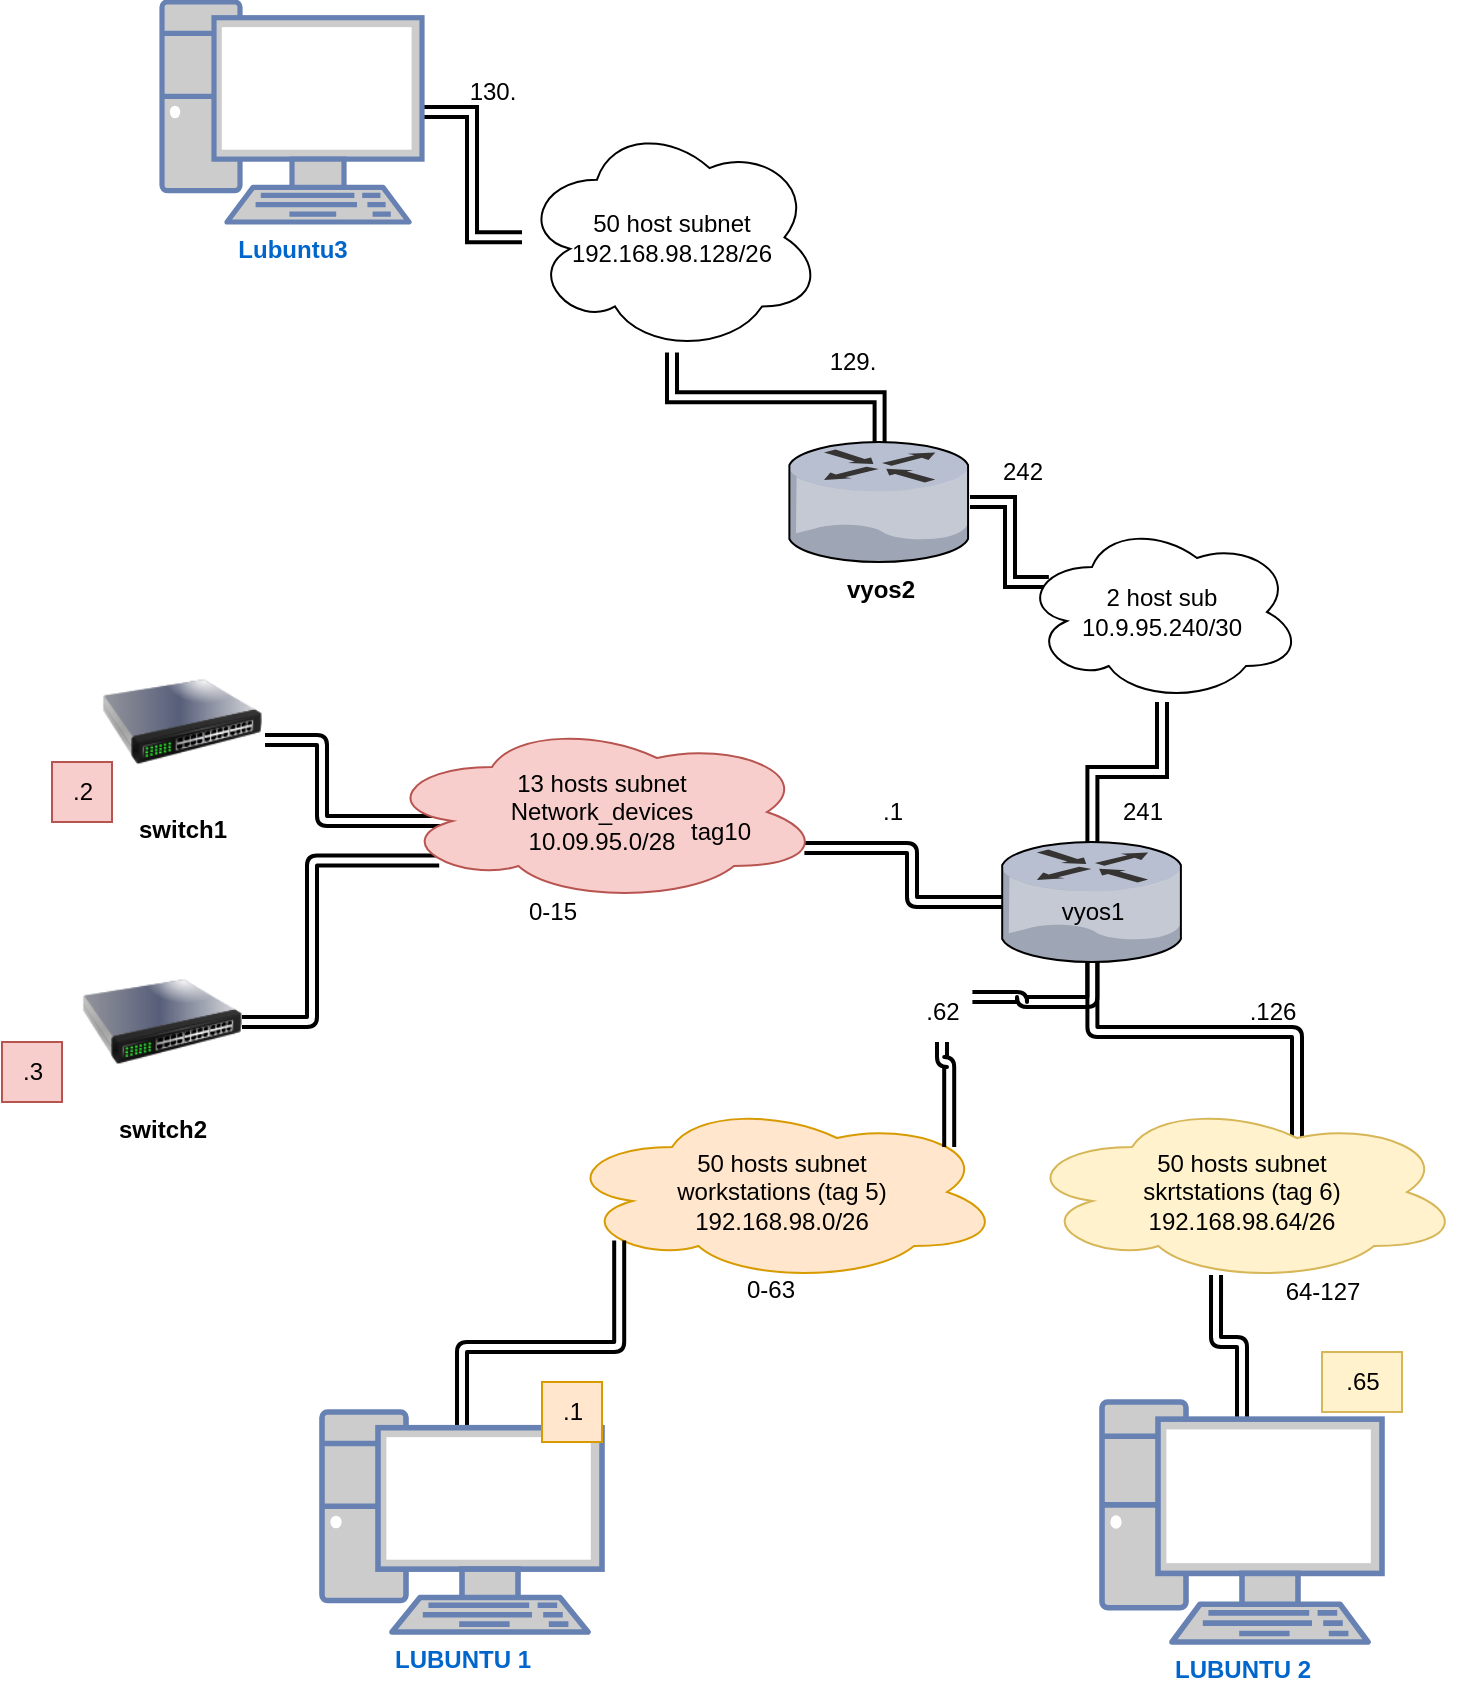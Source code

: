 <mxfile version="20.8.16" type="device" pages="2"><diagram name="Sivu-1" id="z5nw7soSYJ8c_QMY8Qi2"><mxGraphModel dx="1074" dy="1754" grid="1" gridSize="10" guides="1" tooltips="1" connect="1" arrows="1" fold="1" page="1" pageScale="1" pageWidth="827" pageHeight="1169" math="0" shadow="0"><root><mxCell id="0"/><mxCell id="1" parent="0"/><mxCell id="Ouy9NFDqNxx63DELlZcx-14" style="edgeStyle=orthogonalEdgeStyle;rounded=1;orthogonalLoop=1;jettySize=auto;html=1;entryX=0.96;entryY=0.7;entryDx=0;entryDy=0;entryPerimeter=0;strokeWidth=2;shape=link;strokeColor=default;" parent="1" source="Ouy9NFDqNxx63DELlZcx-1" target="Ouy9NFDqNxx63DELlZcx-9" edge="1"><mxGeometry relative="1" as="geometry"/></mxCell><mxCell id="Ouy9NFDqNxx63DELlZcx-1" value="" style="verticalLabelPosition=bottom;sketch=0;aspect=fixed;html=1;verticalAlign=top;strokeColor=none;align=center;outlineConnect=0;shape=mxgraph.citrix.router;" parent="1" vertex="1"><mxGeometry x="530" y="160" width="90.41" height="60" as="geometry"/></mxCell><mxCell id="Ouy9NFDqNxx63DELlZcx-20" style="edgeStyle=orthogonalEdgeStyle;shape=link;rounded=1;sketch=0;orthogonalLoop=1;jettySize=auto;html=1;exitX=0.88;exitY=0.25;exitDx=0;exitDy=0;exitPerimeter=0;strokeColor=default;strokeWidth=2;startArrow=none;" parent="1" source="Ouy9NFDqNxx63DELlZcx-34" target="Ouy9NFDqNxx63DELlZcx-1" edge="1"><mxGeometry relative="1" as="geometry"/></mxCell><mxCell id="Ouy9NFDqNxx63DELlZcx-7" value="50 hosts subnet&lt;br&gt;workstations (tag 5)&lt;br&gt;192.168.98.0/26" style="ellipse;shape=cloud;whiteSpace=wrap;html=1;align=center;fillColor=#ffe6cc;strokeColor=#d79b00;" parent="1" vertex="1"><mxGeometry x="310" y="290" width="220" height="90" as="geometry"/></mxCell><mxCell id="Ouy9NFDqNxx63DELlZcx-21" style="edgeStyle=orthogonalEdgeStyle;shape=link;rounded=1;sketch=0;orthogonalLoop=1;jettySize=auto;html=1;exitX=0.625;exitY=0.2;exitDx=0;exitDy=0;exitPerimeter=0;strokeColor=default;strokeWidth=2;" parent="1" source="Ouy9NFDqNxx63DELlZcx-8" target="Ouy9NFDqNxx63DELlZcx-1" edge="1"><mxGeometry relative="1" as="geometry"/></mxCell><mxCell id="Ouy9NFDqNxx63DELlZcx-8" value="50 hosts subnet&lt;br&gt;skrtstations (tag 6)&lt;br&gt;192.168.98.64/26" style="ellipse;shape=cloud;whiteSpace=wrap;html=1;align=center;fillColor=#fff2cc;strokeColor=#d6b656;" parent="1" vertex="1"><mxGeometry x="540" y="290" width="220" height="90" as="geometry"/></mxCell><mxCell id="Ouy9NFDqNxx63DELlZcx-15" style="edgeStyle=orthogonalEdgeStyle;shape=link;rounded=1;sketch=0;orthogonalLoop=1;jettySize=auto;html=1;exitX=0.16;exitY=0.55;exitDx=0;exitDy=0;exitPerimeter=0;entryX=1.019;entryY=0.613;entryDx=0;entryDy=0;entryPerimeter=0;strokeColor=default;strokeWidth=2;" parent="1" source="Ouy9NFDqNxx63DELlZcx-9" target="Ouy9NFDqNxx63DELlZcx-10" edge="1"><mxGeometry relative="1" as="geometry"/></mxCell><mxCell id="Ouy9NFDqNxx63DELlZcx-16" style="edgeStyle=orthogonalEdgeStyle;shape=link;rounded=1;sketch=0;orthogonalLoop=1;jettySize=auto;html=1;exitX=0.13;exitY=0.77;exitDx=0;exitDy=0;exitPerimeter=0;entryX=1;entryY=0.5;entryDx=0;entryDy=0;strokeColor=default;strokeWidth=2;" parent="1" source="Ouy9NFDqNxx63DELlZcx-9" target="Ouy9NFDqNxx63DELlZcx-11" edge="1"><mxGeometry relative="1" as="geometry"/></mxCell><mxCell id="Ouy9NFDqNxx63DELlZcx-9" value="13 hosts subnet&lt;br&gt;Network_devices&lt;br&gt;10.09.95.0/28" style="ellipse;shape=cloud;whiteSpace=wrap;html=1;align=center;fillColor=#f8cecc;strokeColor=#b85450;" parent="1" vertex="1"><mxGeometry x="220" y="100" width="220" height="90" as="geometry"/></mxCell><mxCell id="Ouy9NFDqNxx63DELlZcx-10" value="&lt;b&gt;switch1&lt;/b&gt;" style="image;html=1;image=img/lib/clip_art/networking/Switch_128x128.png" parent="1" vertex="1"><mxGeometry x="80" y="60" width="80" height="80" as="geometry"/></mxCell><mxCell id="Ouy9NFDqNxx63DELlZcx-11" value="&lt;b&gt;switch2&lt;/b&gt;" style="image;html=1;image=img/lib/clip_art/networking/Switch_128x128.png" parent="1" vertex="1"><mxGeometry x="70" y="210" width="80" height="80" as="geometry"/></mxCell><mxCell id="Ouy9NFDqNxx63DELlZcx-22" value="vyos1" style="text;html=1;align=center;verticalAlign=middle;resizable=0;points=[];autosize=1;strokeColor=none;fillColor=none;" parent="1" vertex="1"><mxGeometry x="550.2" y="180" width="50" height="30" as="geometry"/></mxCell><mxCell id="Ouy9NFDqNxx63DELlZcx-26" style="edgeStyle=orthogonalEdgeStyle;shape=link;rounded=1;sketch=0;orthogonalLoop=1;jettySize=auto;html=1;exitX=0.5;exitY=0.07;exitDx=0;exitDy=0;exitPerimeter=0;entryX=0.441;entryY=0.961;entryDx=0;entryDy=0;entryPerimeter=0;strokeColor=default;strokeWidth=2;" parent="1" source="Ouy9NFDqNxx63DELlZcx-23" target="Ouy9NFDqNxx63DELlZcx-8" edge="1"><mxGeometry relative="1" as="geometry"/></mxCell><mxCell id="Ouy9NFDqNxx63DELlZcx-23" value="&lt;b&gt;LUBUNTU 2&lt;/b&gt;" style="fontColor=#0066CC;verticalAlign=top;verticalLabelPosition=bottom;labelPosition=center;align=center;html=1;outlineConnect=0;fillColor=#CCCCCC;strokeColor=#6881B3;gradientColor=none;gradientDirection=north;strokeWidth=2;shape=mxgraph.networks.pc;" parent="1" vertex="1"><mxGeometry x="580" y="440" width="140" height="120" as="geometry"/></mxCell><mxCell id="Ouy9NFDqNxx63DELlZcx-25" style="edgeStyle=orthogonalEdgeStyle;shape=link;rounded=1;sketch=0;orthogonalLoop=1;jettySize=auto;html=1;exitX=0.5;exitY=0.07;exitDx=0;exitDy=0;exitPerimeter=0;entryX=0.13;entryY=0.77;entryDx=0;entryDy=0;entryPerimeter=0;strokeColor=default;strokeWidth=2;" parent="1" source="Ouy9NFDqNxx63DELlZcx-24" target="Ouy9NFDqNxx63DELlZcx-7" edge="1"><mxGeometry relative="1" as="geometry"/></mxCell><mxCell id="Ouy9NFDqNxx63DELlZcx-24" value="&lt;b&gt;LUBUNTU 1&lt;/b&gt;" style="fontColor=#0066CC;verticalAlign=top;verticalLabelPosition=bottom;labelPosition=center;align=center;html=1;outlineConnect=0;fillColor=#CCCCCC;strokeColor=#6881B3;gradientColor=none;gradientDirection=north;strokeWidth=2;shape=mxgraph.networks.pc;" parent="1" vertex="1"><mxGeometry x="190" y="445" width="140" height="110" as="geometry"/></mxCell><mxCell id="Ouy9NFDqNxx63DELlZcx-29" value="&lt;table width=&quot;174&quot; cellspacing=&quot;0&quot; cellpadding=&quot;0&quot; border=&quot;0&quot;&gt;&lt;colgroup&gt;&lt;col style=&quot;mso-width-source:userset;mso-width-alt:5922;width:130pt&quot; width=&quot;174&quot;&gt;&lt;/colgroup&gt;&lt;tbody&gt;&lt;tr style=&quot;height:14.25pt&quot; height=&quot;19&quot;&gt;&lt;td style=&quot;height:14.25pt;width:130pt&quot; width=&quot;174&quot; height=&quot;19&quot;&gt;&lt;/td&gt;&lt;/tr&gt;&lt;tr style=&quot;height:14.25pt&quot; height=&quot;19&quot;&gt;&lt;td style=&quot;height:14.25pt&quot; height=&quot;19&quot;&gt;&lt;/td&gt;&lt;/tr&gt;&lt;/tbody&gt;&lt;/table&gt;0-63" style="text;html=1;align=center;verticalAlign=middle;resizable=0;points=[];autosize=1;strokeColor=none;fillColor=none;" parent="1" vertex="1"><mxGeometry x="314" y="330" width="200" height="70" as="geometry"/></mxCell><mxCell id="Ouy9NFDqNxx63DELlZcx-30" value="64-127" style="text;html=1;align=center;verticalAlign=middle;resizable=0;points=[];autosize=1;strokeColor=none;fillColor=none;" parent="1" vertex="1"><mxGeometry x="660" y="370" width="60" height="30" as="geometry"/></mxCell><mxCell id="Ouy9NFDqNxx63DELlZcx-31" value="0-15" style="text;html=1;align=center;verticalAlign=middle;resizable=0;points=[];autosize=1;strokeColor=none;fillColor=none;" parent="1" vertex="1"><mxGeometry x="280" y="180" width="50" height="30" as="geometry"/></mxCell><mxCell id="Ouy9NFDqNxx63DELlZcx-33" value=".1" style="text;html=1;align=center;verticalAlign=middle;resizable=0;points=[];autosize=1;strokeColor=none;fillColor=none;" parent="1" vertex="1"><mxGeometry x="460" y="130" width="30" height="30" as="geometry"/></mxCell><mxCell id="Ouy9NFDqNxx63DELlZcx-35" value=".126" style="text;html=1;align=center;verticalAlign=middle;resizable=0;points=[];autosize=1;strokeColor=none;fillColor=none;" parent="1" vertex="1"><mxGeometry x="640" y="230" width="50" height="30" as="geometry"/></mxCell><mxCell id="Ouy9NFDqNxx63DELlZcx-36" value="" style="edgeStyle=orthogonalEdgeStyle;shape=link;rounded=1;sketch=0;orthogonalLoop=1;jettySize=auto;html=1;exitX=0.88;exitY=0.25;exitDx=0;exitDy=0;exitPerimeter=0;strokeColor=default;strokeWidth=2;endArrow=none;" parent="1" source="Ouy9NFDqNxx63DELlZcx-7" target="Ouy9NFDqNxx63DELlZcx-34" edge="1"><mxGeometry relative="1" as="geometry"><mxPoint x="503.6" y="312.5" as="sourcePoint"/><mxPoint x="575.2" y="220" as="targetPoint"/></mxGeometry></mxCell><mxCell id="Ouy9NFDqNxx63DELlZcx-34" value=".62" style="text;html=1;align=center;verticalAlign=middle;resizable=0;points=[];autosize=1;strokeColor=none;fillColor=none;" parent="1" vertex="1"><mxGeometry x="480" y="230" width="40" height="30" as="geometry"/></mxCell><mxCell id="Ouy9NFDqNxx63DELlZcx-37" value=".2" style="text;html=1;align=center;verticalAlign=middle;resizable=0;points=[];autosize=1;strokeColor=#b85450;fillColor=#f8cecc;" parent="1" vertex="1"><mxGeometry x="55" y="120" width="30" height="30" as="geometry"/></mxCell><mxCell id="Ouy9NFDqNxx63DELlZcx-38" value=".3" style="text;html=1;align=center;verticalAlign=middle;resizable=0;points=[];autosize=1;strokeColor=#b85450;fillColor=#f8cecc;" parent="1" vertex="1"><mxGeometry x="30" y="260" width="30" height="30" as="geometry"/></mxCell><mxCell id="Ouy9NFDqNxx63DELlZcx-39" value=".1" style="text;html=1;align=center;verticalAlign=middle;resizable=0;points=[];autosize=1;strokeColor=#d79b00;fillColor=#ffe6cc;" parent="1" vertex="1"><mxGeometry x="300" y="430" width="30" height="30" as="geometry"/></mxCell><mxCell id="Ouy9NFDqNxx63DELlZcx-40" value=".65" style="text;html=1;align=center;verticalAlign=middle;resizable=0;points=[];autosize=1;strokeColor=#d6b656;fillColor=#fff2cc;" parent="1" vertex="1"><mxGeometry x="690" y="415" width="40" height="30" as="geometry"/></mxCell><mxCell id="PTQkmz8yxNblmU3oMncf-1" value="tag10" style="text;html=1;align=center;verticalAlign=middle;resizable=0;points=[];autosize=1;strokeColor=none;fillColor=none;" parent="1" vertex="1"><mxGeometry x="364" y="140" width="50" height="30" as="geometry"/></mxCell><mxCell id="00V9-CGDNOTerjE63jVz-5" style="edgeStyle=orthogonalEdgeStyle;rounded=0;orthogonalLoop=1;jettySize=auto;html=1;entryX=0.096;entryY=0.333;entryDx=0;entryDy=0;entryPerimeter=0;shape=link;strokeWidth=2;" parent="1" source="92MqEWRyGmETIaMQ6GXI-1" target="00V9-CGDNOTerjE63jVz-1" edge="1"><mxGeometry relative="1" as="geometry"/></mxCell><mxCell id="92MqEWRyGmETIaMQ6GXI-1" value="vyos2" style="verticalLabelPosition=bottom;sketch=0;aspect=fixed;html=1;verticalAlign=top;strokeColor=none;align=center;outlineConnect=0;shape=mxgraph.citrix.router;fontStyle=1" parent="1" vertex="1"><mxGeometry x="423.59" y="-40" width="90.41" height="60" as="geometry"/></mxCell><mxCell id="00V9-CGDNOTerjE63jVz-3" style="edgeStyle=orthogonalEdgeStyle;rounded=0;orthogonalLoop=1;jettySize=auto;html=1;shape=link;strokeWidth=2;" parent="1" source="92MqEWRyGmETIaMQ6GXI-3" target="00V9-CGDNOTerjE63jVz-2" edge="1"><mxGeometry relative="1" as="geometry"/></mxCell><mxCell id="92MqEWRyGmETIaMQ6GXI-3" value="&lt;span&gt;Lubuntu3&lt;br&gt;&lt;/span&gt;" style="fontColor=#0066CC;verticalAlign=top;verticalLabelPosition=bottom;labelPosition=center;align=center;html=1;outlineConnect=0;fillColor=#CCCCCC;strokeColor=#6881B3;gradientColor=none;gradientDirection=north;strokeWidth=2;shape=mxgraph.networks.pc;fontStyle=1" parent="1" vertex="1"><mxGeometry x="110" y="-260" width="130" height="110" as="geometry"/></mxCell><mxCell id="00V9-CGDNOTerjE63jVz-6" style="edgeStyle=orthogonalEdgeStyle;rounded=0;orthogonalLoop=1;jettySize=auto;html=1;shape=link;strokeWidth=2;" parent="1" source="00V9-CGDNOTerjE63jVz-1" target="Ouy9NFDqNxx63DELlZcx-1" edge="1"><mxGeometry relative="1" as="geometry"/></mxCell><mxCell id="00V9-CGDNOTerjE63jVz-1" value="2 host sub&lt;br&gt;10.9.95.240/30" style="ellipse;shape=cloud;whiteSpace=wrap;html=1;" parent="1" vertex="1"><mxGeometry x="540" width="140" height="90" as="geometry"/></mxCell><mxCell id="00V9-CGDNOTerjE63jVz-4" style="edgeStyle=orthogonalEdgeStyle;rounded=0;orthogonalLoop=1;jettySize=auto;html=1;shape=link;strokeWidth=2;" parent="1" source="00V9-CGDNOTerjE63jVz-2" target="92MqEWRyGmETIaMQ6GXI-1" edge="1"><mxGeometry relative="1" as="geometry"/></mxCell><mxCell id="00V9-CGDNOTerjE63jVz-2" value="50 host subnet&lt;br&gt;192.168.98.128/26" style="ellipse;shape=cloud;whiteSpace=wrap;html=1;" parent="1" vertex="1"><mxGeometry x="290" y="-200" width="150" height="115.28" as="geometry"/></mxCell><mxCell id="00V9-CGDNOTerjE63jVz-7" value="129." style="text;html=1;align=center;verticalAlign=middle;resizable=0;points=[];autosize=1;strokeColor=none;fillColor=none;" parent="1" vertex="1"><mxGeometry x="430" y="-95" width="50" height="30" as="geometry"/></mxCell><mxCell id="00V9-CGDNOTerjE63jVz-8" value="130." style="text;html=1;align=center;verticalAlign=middle;resizable=0;points=[];autosize=1;strokeColor=none;fillColor=none;" parent="1" vertex="1"><mxGeometry x="250" y="-230" width="50" height="30" as="geometry"/></mxCell><mxCell id="00V9-CGDNOTerjE63jVz-9" value="241" style="text;html=1;align=center;verticalAlign=middle;resizable=0;points=[];autosize=1;strokeColor=none;fillColor=none;" parent="1" vertex="1"><mxGeometry x="580.41" y="130" width="40" height="30" as="geometry"/></mxCell><mxCell id="00V9-CGDNOTerjE63jVz-11" value="242" style="text;html=1;align=center;verticalAlign=middle;resizable=0;points=[];autosize=1;strokeColor=none;fillColor=none;" parent="1" vertex="1"><mxGeometry x="520" y="-40" width="40" height="30" as="geometry"/></mxCell></root></mxGraphModel></diagram><diagram id="F8_3aDndsNQXss8CRAmQ" name="fyysinen topo"><mxGraphModel dx="2008" dy="1813" grid="1" gridSize="10" guides="1" tooltips="1" connect="1" arrows="1" fold="1" page="1" pageScale="1" pageWidth="827" pageHeight="1169" math="0" shadow="0"><root><mxCell id="0"/><mxCell id="1" parent="0"/><mxCell id="YG9_zZjyzgMpd7bEHP7U-1" style="edgeStyle=orthogonalEdgeStyle;rounded=0;orthogonalLoop=1;jettySize=auto;html=1;entryX=0.5;entryY=1;entryDx=0;entryDy=0;" parent="1" target="YG9_zZjyzgMpd7bEHP7U-5" edge="1"><mxGeometry relative="1" as="geometry"><mxPoint x="641.429" y="600" as="sourcePoint"/></mxGeometry></mxCell><mxCell id="YG9_zZjyzgMpd7bEHP7U-2" style="edgeStyle=orthogonalEdgeStyle;rounded=0;orthogonalLoop=1;jettySize=auto;html=1;entryX=0.5;entryY=0;entryDx=0;entryDy=0;entryPerimeter=0;" parent="1" source="YG9_zZjyzgMpd7bEHP7U-3" edge="1"><mxGeometry relative="1" as="geometry"><mxPoint x="216.89" y="600" as="targetPoint"/></mxGeometry></mxCell><mxCell id="YG9_zZjyzgMpd7bEHP7U-3" value="" style="image;html=1;image=img/lib/clip_art/networking/Switch_128x128.png" parent="1" vertex="1"><mxGeometry x="135.22" y="310" width="144.78" height="120" as="geometry"/></mxCell><mxCell id="YG9_zZjyzgMpd7bEHP7U-4" style="edgeStyle=orthogonalEdgeStyle;rounded=0;orthogonalLoop=1;jettySize=auto;html=1;exitX=0;exitY=0.5;exitDx=0;exitDy=0;" parent="1" source="YG9_zZjyzgMpd7bEHP7U-5" target="YG9_zZjyzgMpd7bEHP7U-3" edge="1"><mxGeometry relative="1" as="geometry"/></mxCell><mxCell id="YG9_zZjyzgMpd7bEHP7U-5" value="" style="image;html=1;image=img/lib/clip_art/networking/Switch_128x128.png" parent="1" vertex="1"><mxGeometry x="560.78" y="310" width="139.22" height="120" as="geometry"/></mxCell><mxCell id="YG9_zZjyzgMpd7bEHP7U-6" value="Lubuntu2&lt;br&gt;" style="text;html=1;align=center;verticalAlign=middle;resizable=0;points=[];autosize=1;strokeColor=none;fillColor=none;" parent="1" vertex="1"><mxGeometry x="184.67" y="620" width="70" height="30" as="geometry"/></mxCell><mxCell id="YG9_zZjyzgMpd7bEHP7U-7" value="Lubuntu1" style="text;html=1;align=center;verticalAlign=middle;resizable=0;points=[];autosize=1;strokeColor=none;fillColor=none;" parent="1" vertex="1"><mxGeometry x="606.34" y="620" width="70" height="30" as="geometry"/></mxCell><mxCell id="YG9_zZjyzgMpd7bEHP7U-8" value="switch2" style="text;html=1;align=center;verticalAlign=middle;resizable=0;points=[];autosize=1;strokeColor=none;fillColor=none;" parent="1" vertex="1"><mxGeometry x="160" y="340" width="60" height="30" as="geometry"/></mxCell><mxCell id="YG9_zZjyzgMpd7bEHP7U-9" value="switch1" style="text;html=1;align=center;verticalAlign=middle;resizable=0;points=[];autosize=1;strokeColor=none;fillColor=none;" parent="1" vertex="1"><mxGeometry x="590" y="340" width="60" height="30" as="geometry"/></mxCell><mxCell id="YG9_zZjyzgMpd7bEHP7U-10" value="" style="endArrow=none;html=1;rounded=0;" parent="1" target="YG9_zZjyzgMpd7bEHP7U-11" edge="1"><mxGeometry width="50" height="50" relative="1" as="geometry"><mxPoint x="593.56" y="330" as="sourcePoint"/><mxPoint x="590.78" y="260" as="targetPoint"/></mxGeometry></mxCell><mxCell id="YG9_zZjyzgMpd7bEHP7U-11" value="adapter1 --&amp;gt;MGMT/management" style="text;html=1;align=center;verticalAlign=middle;resizable=0;points=[];autosize=1;strokeColor=none;fillColor=none;" parent="1" vertex="1"><mxGeometry x="590" y="280" width="200" height="30" as="geometry"/></mxCell><mxCell id="YG9_zZjyzgMpd7bEHP7U-12" value="adapter2/portti 1(LAN1)" style="text;html=1;align=center;verticalAlign=middle;resizable=0;points=[];autosize=1;strokeColor=#9673a6;fillColor=#e7e2e9;gradientColor=none;" parent="1" vertex="1"><mxGeometry x="650" y="410" width="150" height="30" as="geometry"/></mxCell><mxCell id="YG9_zZjyzgMpd7bEHP7U-13" value="portti2(LAN2)" style="text;html=1;align=center;verticalAlign=middle;resizable=0;points=[];autosize=1;strokeColor=#9673a6;fillColor=#e7e2e9;gradientColor=none;" parent="1" vertex="1"><mxGeometry x="490" y="350" width="90" height="30" as="geometry"/></mxCell><mxCell id="YG9_zZjyzgMpd7bEHP7U-14" value="Adapteri3/portti2 (LAN3)" style="text;html=1;align=center;verticalAlign=middle;resizable=0;points=[];autosize=1;strokeColor=#9673a6;fillColor=#e7e2e9;gradientColor=none;" parent="1" vertex="1"><mxGeometry x="25" y="410" width="150" height="30" as="geometry"/></mxCell><mxCell id="YG9_zZjyzgMpd7bEHP7U-15" value="192.168.0.1" style="text;html=1;align=center;verticalAlign=middle;resizable=0;points=[];autosize=1;strokeColor=none;fillColor=none;" parent="1" vertex="1"><mxGeometry x="596.34" y="655" width="90" height="30" as="geometry"/></mxCell><mxCell id="YG9_zZjyzgMpd7bEHP7U-16" value="192.168.98.65" style="text;html=1;align=center;verticalAlign=middle;resizable=0;points=[];autosize=1;strokeColor=none;fillColor=none;" parent="1" vertex="1"><mxGeometry x="169.67" y="650" width="100" height="30" as="geometry"/></mxCell><mxCell id="YG9_zZjyzgMpd7bEHP7U-17" value="tagged&lt;br&gt;" style="text;html=1;align=center;verticalAlign=middle;resizable=0;points=[];autosize=1;strokeColor=none;fillColor=none;" parent="1" vertex="1"><mxGeometry x="355.78" y="350" width="60" height="30" as="geometry"/></mxCell><mxCell id="YG9_zZjyzgMpd7bEHP7U-18" value="portti1" style="text;html=1;align=center;verticalAlign=middle;resizable=0;points=[];autosize=1;strokeColor=#9673a6;fillColor=#e7e2e9;gradientColor=none;" parent="1" vertex="1"><mxGeometry x="237.89" y="355" width="60" height="30" as="geometry"/></mxCell><mxCell id="YG9_zZjyzgMpd7bEHP7U-19" value="" style="verticalLabelPosition=bottom;sketch=0;aspect=fixed;html=1;verticalAlign=top;strokeColor=none;align=center;outlineConnect=0;shape=mxgraph.citrix.router;" parent="1" vertex="1"><mxGeometry x="230" y="152.94" width="95.78" height="63.56" as="geometry"/></mxCell><mxCell id="YG9_zZjyzgMpd7bEHP7U-20" value="vyos1" style="text;html=1;align=center;verticalAlign=middle;resizable=0;points=[];autosize=1;strokeColor=none;fillColor=none;fontStyle=1" parent="1" vertex="1"><mxGeometry x="247.89" y="180" width="60" height="30" as="geometry"/></mxCell><mxCell id="YG9_zZjyzgMpd7bEHP7U-21" value="" style="endArrow=none;html=1;rounded=0;strokeWidth=4;exitX=0.987;exitY=-0.115;exitDx=0;exitDy=0;exitPerimeter=0;" parent="1" source="YG9_zZjyzgMpd7bEHP7U-8" edge="1"><mxGeometry width="50" height="50" relative="1" as="geometry"><mxPoint x="400.78" y="490" as="sourcePoint"/><mxPoint x="260" y="230" as="targetPoint"/></mxGeometry></mxCell><mxCell id="YG9_zZjyzgMpd7bEHP7U-22" value="eth0" style="text;html=1;align=center;verticalAlign=middle;resizable=0;points=[];autosize=1;strokeColor=#9673a6;fillColor=#e7e2e9;gradientColor=none;" parent="1" vertex="1"><mxGeometry x="269.67" y="200" width="50" height="30" as="geometry"/></mxCell><mxCell id="YG9_zZjyzgMpd7bEHP7U-23" value="adapter1 -&amp;gt; mgmt" style="text;html=1;align=center;verticalAlign=middle;resizable=0;points=[];autosize=1;strokeColor=none;fillColor=none;" parent="1" vertex="1"><mxGeometry x="15.22" y="340" width="120" height="30" as="geometry"/></mxCell><mxCell id="YG9_zZjyzgMpd7bEHP7U-24" value="LANx" style="text;html=1;align=center;verticalAlign=middle;resizable=0;points=[];autosize=1;strokeColor=none;fillColor=none;rotation=-60;" parent="1" vertex="1"><mxGeometry x="220.0" y="270" width="50" height="30" as="geometry"/></mxCell><mxCell id="YG9_zZjyzgMpd7bEHP7U-25" value="0800279EDA0A" style="text;html=1;align=center;verticalAlign=middle;resizable=0;points=[];autosize=1;strokeColor=#d79b00;fillColor=#ffe6cc;fontStyle=1" parent="1" vertex="1"><mxGeometry x="317.89" y="186.5" width="110" height="30" as="geometry"/></mxCell><mxCell id="YG9_zZjyzgMpd7bEHP7U-26" value="" style="endArrow=none;dashed=1;html=1;rounded=0;exitX=1;exitY=0.75;exitDx=0;exitDy=0;entryX=0;entryY=0.75;entryDx=0;entryDy=0;fillColor=#f8cecc;strokeColor=#b85450;strokeWidth=2;" parent="1" source="YG9_zZjyzgMpd7bEHP7U-3" target="YG9_zZjyzgMpd7bEHP7U-5" edge="1"><mxGeometry width="50" height="50" relative="1" as="geometry"><mxPoint x="410" y="410" as="sourcePoint"/><mxPoint x="460" y="360" as="targetPoint"/><Array as="points"><mxPoint x="310" y="400"/><mxPoint x="390" y="390"/></Array></mxGeometry></mxCell><mxCell id="YG9_zZjyzgMpd7bEHP7U-27" value="" style="endArrow=none;dashed=1;html=1;rounded=0;entryX=-0.02;entryY=0.522;entryDx=0;entryDy=0;entryPerimeter=0;fillColor=#e1d5e7;strokeColor=#9673a6;strokeWidth=2;" parent="1" source="YG9_zZjyzgMpd7bEHP7U-8" target="YG9_zZjyzgMpd7bEHP7U-9" edge="1"><mxGeometry width="50" height="50" relative="1" as="geometry"><mxPoint x="410" y="410" as="sourcePoint"/><mxPoint x="460" y="360" as="targetPoint"/><Array as="points"><mxPoint x="370" y="310"/></Array></mxGeometry></mxCell><mxCell id="YG9_zZjyzgMpd7bEHP7U-28" value="" style="endArrow=none;dashed=1;html=1;rounded=0;strokeWidth=2;fillColor=#e1d5e7;strokeColor=#9673a6;" parent="1" edge="1"><mxGeometry width="50" height="50" relative="1" as="geometry"><mxPoint x="359" y="40" as="sourcePoint"/><mxPoint x="469" y="40" as="targetPoint"/></mxGeometry></mxCell><mxCell id="YG9_zZjyzgMpd7bEHP7U-29" value="workstations" style="text;html=1;align=center;verticalAlign=middle;resizable=0;points=[];autosize=1;strokeColor=none;fillColor=none;" parent="1" vertex="1"><mxGeometry x="370" y="10" width="90" height="30" as="geometry"/></mxCell><mxCell id="YG9_zZjyzgMpd7bEHP7U-30" value="" style="endArrow=none;dashed=1;html=1;rounded=0;strokeWidth=2;fillColor=#f8cecc;strokeColor=#b85450;" parent="1" edge="1"><mxGeometry width="50" height="50" relative="1" as="geometry"><mxPoint x="220" y="38.82" as="sourcePoint"/><mxPoint x="340" y="38.82" as="targetPoint"/></mxGeometry></mxCell><mxCell id="YG9_zZjyzgMpd7bEHP7U-31" value="skrtstations" style="text;html=1;align=center;verticalAlign=middle;resizable=0;points=[];autosize=1;strokeColor=none;fillColor=none;" parent="1" vertex="1"><mxGeometry x="245.78" y="10" width="80" height="30" as="geometry"/></mxCell><mxCell id="YG9_zZjyzgMpd7bEHP7U-32" value="" style="endArrow=none;dashed=1;html=1;rounded=0;strokeWidth=2;fillColor=#e1d5e7;strokeColor=#9673a6;entryX=0.308;entryY=-0.033;entryDx=0;entryDy=0;entryPerimeter=0;exitX=0.5;exitY=1;exitDx=0;exitDy=0;" parent="1" source="YG9_zZjyzgMpd7bEHP7U-5" edge="1"><mxGeometry width="50" height="50" relative="1" as="geometry"><mxPoint x="520" y="460" as="sourcePoint"/><mxPoint x="611.472" y="595.38" as="targetPoint"/></mxGeometry></mxCell><mxCell id="YG9_zZjyzgMpd7bEHP7U-33" value="" style="endArrow=none;dashed=1;html=1;rounded=0;strokeWidth=2;fillColor=#f8cecc;strokeColor=#b85450;exitX=0.75;exitY=1;exitDx=0;exitDy=0;entryX=0.679;entryY=0.007;entryDx=0;entryDy=0;entryPerimeter=0;" parent="1" source="YG9_zZjyzgMpd7bEHP7U-3" edge="1"><mxGeometry width="50" height="50" relative="1" as="geometry"><mxPoint x="217.89" y="540" as="sourcePoint"/><mxPoint x="244.735" y="600.98" as="targetPoint"/></mxGeometry></mxCell><mxCell id="YG9_zZjyzgMpd7bEHP7U-34" value="untagged" style="text;html=1;align=center;verticalAlign=middle;resizable=0;points=[];autosize=1;strokeColor=none;fillColor=none;rotation=90;" parent="1" vertex="1"><mxGeometry x="224.67" y="485" width="70" height="30" as="geometry"/></mxCell><mxCell id="YG9_zZjyzgMpd7bEHP7U-35" value="untagged" style="text;html=1;align=center;verticalAlign=middle;resizable=0;points=[];autosize=1;strokeColor=none;fillColor=none;rotation=105;" parent="1" vertex="1"><mxGeometry x="564" y="510" width="70" height="30" as="geometry"/></mxCell><mxCell id="YG9_zZjyzgMpd7bEHP7U-36" value="tagged&lt;br&gt;" style="text;html=1;align=center;verticalAlign=middle;resizable=0;points=[];autosize=1;strokeColor=none;fillColor=none;" parent="1" vertex="1"><mxGeometry x="367.89" y="385" width="60" height="30" as="geometry"/></mxCell><mxCell id="YG9_zZjyzgMpd7bEHP7U-37" value="tagged&lt;br&gt;" style="text;html=1;align=center;verticalAlign=middle;resizable=0;points=[];autosize=1;strokeColor=none;fillColor=none;rotation=15;" parent="1" vertex="1"><mxGeometry x="400" y="290" width="60" height="30" as="geometry"/></mxCell><mxCell id="YG9_zZjyzgMpd7bEHP7U-38" value="" style="endArrow=none;dashed=1;html=1;rounded=0;strokeWidth=2;fillColor=#f8cecc;strokeColor=#b85450;entryX=-0.011;entryY=0.959;entryDx=0;entryDy=0;entryPerimeter=0;startArrow=none;" parent="1" source="YG9_zZjyzgMpd7bEHP7U-47" target="YG9_zZjyzgMpd7bEHP7U-20" edge="1"><mxGeometry width="50" height="50" relative="1" as="geometry"><mxPoint x="74.67" y="250" as="sourcePoint"/><mxPoint x="194.67" y="250" as="targetPoint"/></mxGeometry></mxCell><mxCell id="YG9_zZjyzgMpd7bEHP7U-39" value="" style="endArrow=none;dashed=1;html=1;rounded=0;strokeWidth=2;fillColor=#e1d5e7;strokeColor=#9673a6;entryX=1.061;entryY=0.515;entryDx=0;entryDy=0;entryPerimeter=0;" parent="1" source="YG9_zZjyzgMpd7bEHP7U-22" target="YG9_zZjyzgMpd7bEHP7U-8" edge="1"><mxGeometry width="50" height="50" relative="1" as="geometry"><mxPoint x="280" y="338.89" as="sourcePoint"/><mxPoint x="390" y="338.89" as="targetPoint"/></mxGeometry></mxCell><mxCell id="YG9_zZjyzgMpd7bEHP7U-40" value="10.9.95.3" style="text;html=1;align=center;verticalAlign=middle;resizable=0;points=[];autosize=1;strokeColor=#d6b656;fillColor=#fff2cc;" parent="1" vertex="1"><mxGeometry x="90" y="370" width="70" height="30" as="geometry"/></mxCell><mxCell id="YG9_zZjyzgMpd7bEHP7U-41" value="10.9.95.2" style="text;html=1;align=center;verticalAlign=middle;resizable=0;points=[];autosize=1;strokeColor=#d6b656;fillColor=#fff2cc;" parent="1" vertex="1"><mxGeometry x="680.78" y="350" width="70" height="30" as="geometry"/></mxCell><mxCell id="YG9_zZjyzgMpd7bEHP7U-42" value="" style="endArrow=none;dashed=1;html=1;rounded=0;exitX=1;exitY=0.75;exitDx=0;exitDy=0;entryX=0;entryY=0.75;entryDx=0;entryDy=0;fillColor=#fff2cc;strokeColor=#d6b656;strokeWidth=2;" parent="1" edge="1"><mxGeometry width="50" height="50" relative="1" as="geometry"><mxPoint x="260" y="350" as="sourcePoint"/><mxPoint x="540.78" y="350" as="targetPoint"/><Array as="points"><mxPoint x="290" y="350"/><mxPoint x="370" y="340"/></Array></mxGeometry></mxCell><mxCell id="YG9_zZjyzgMpd7bEHP7U-43" value="" style="endArrow=none;dashed=1;html=1;rounded=0;fillColor=#fff2cc;strokeColor=#d6b656;strokeWidth=2;" parent="1" edge="1"><mxGeometry width="50" height="50" relative="1" as="geometry"><mxPoint x="520" y="43.82" as="sourcePoint"/><mxPoint x="660" y="43.82" as="targetPoint"/><Array as="points"><mxPoint x="510" y="43.82"/><mxPoint x="550" y="43.82"/><mxPoint x="589.61" y="43.82"/></Array></mxGeometry></mxCell><mxCell id="YG9_zZjyzgMpd7bEHP7U-44" value="network_devices" style="text;html=1;align=center;verticalAlign=middle;resizable=0;points=[];autosize=1;strokeColor=none;fillColor=none;" parent="1" vertex="1"><mxGeometry x="524" y="15" width="110" height="30" as="geometry"/></mxCell><mxCell id="YG9_zZjyzgMpd7bEHP7U-45" value="" style="endArrow=none;dashed=1;html=1;rounded=0;strokeWidth=2;fillColor=#fff2cc;strokeColor=#d6b656;entryX=-0.046;entryY=0.636;entryDx=0;entryDy=0;entryPerimeter=0;exitX=0.25;exitY=0;exitDx=0;exitDy=0;" parent="1" source="YG9_zZjyzgMpd7bEHP7U-3" target="YG9_zZjyzgMpd7bEHP7U-20" edge="1"><mxGeometry width="50" height="50" relative="1" as="geometry"><mxPoint x="174.67" y="260" as="sourcePoint"/><mxPoint x="224.67" y="210" as="targetPoint"/></mxGeometry></mxCell><mxCell id="YG9_zZjyzgMpd7bEHP7U-46" value="" style="endArrow=none;dashed=1;html=1;rounded=0;strokeWidth=2;fillColor=#f8cecc;strokeColor=#b85450;entryX=-0.011;entryY=0.959;entryDx=0;entryDy=0;entryPerimeter=0;" parent="1" source="YG9_zZjyzgMpd7bEHP7U-8" target="YG9_zZjyzgMpd7bEHP7U-47" edge="1"><mxGeometry width="50" height="50" relative="1" as="geometry"><mxPoint x="194.822" y="340" as="sourcePoint"/><mxPoint x="237.01" y="208.77" as="targetPoint"/></mxGeometry></mxCell><mxCell id="YG9_zZjyzgMpd7bEHP7U-47" value="port3" style="text;html=1;align=center;verticalAlign=middle;resizable=0;points=[];autosize=1;strokeColor=#9673a6;fillColor=#e7e2e9;gradientColor=none;" parent="1" vertex="1"><mxGeometry x="174.67" y="310" width="50" height="30" as="geometry"/></mxCell><mxCell id="YG9_zZjyzgMpd7bEHP7U-48" style="edgeStyle=orthogonalEdgeStyle;rounded=0;orthogonalLoop=1;jettySize=auto;html=1;entryX=1.011;entryY=0.466;entryDx=0;entryDy=0;entryPerimeter=0;" parent="1" source="YG9_zZjyzgMpd7bEHP7U-49" target="YG9_zZjyzgMpd7bEHP7U-52" edge="1"><mxGeometry relative="1" as="geometry"/></mxCell><mxCell id="YG9_zZjyzgMpd7bEHP7U-49" value="vyos2" style="verticalLabelPosition=bottom;sketch=0;aspect=fixed;html=1;verticalAlign=top;strokeColor=none;align=center;outlineConnect=0;shape=mxgraph.citrix.router;fontStyle=1" parent="1" vertex="1"><mxGeometry x="-170" y="161.16" width="95.78" height="63.56" as="geometry"/></mxCell><mxCell id="YG9_zZjyzgMpd7bEHP7U-50" style="edgeStyle=orthogonalEdgeStyle;rounded=0;orthogonalLoop=1;jettySize=auto;html=1;entryX=0.94;entryY=0.517;entryDx=0;entryDy=0;entryPerimeter=0;" parent="1" source="YG9_zZjyzgMpd7bEHP7U-19" target="YG9_zZjyzgMpd7bEHP7U-49" edge="1"><mxGeometry relative="1" as="geometry"><mxPoint x="160" y="194" as="sourcePoint"/><Array as="points"><mxPoint x="78" y="200"/><mxPoint x="78" y="194"/></Array></mxGeometry></mxCell><mxCell id="YG9_zZjyzgMpd7bEHP7U-51" value="2 host sub&lt;br&gt;10.9.95.240/30" style="ellipse;shape=cloud;whiteSpace=wrap;html=1;" parent="1" vertex="1"><mxGeometry x="-10" y="40" width="140" height="90" as="geometry"/></mxCell><mxCell id="YG9_zZjyzgMpd7bEHP7U-52" value="" style="sketch=0;aspect=fixed;pointerEvents=1;shadow=0;dashed=0;html=1;strokeColor=none;labelPosition=center;verticalLabelPosition=bottom;verticalAlign=top;align=center;fillColor=#00188D;shape=mxgraph.azure.computer" parent="1" vertex="1"><mxGeometry x="-600" y="114.72" width="155.56" height="140" as="geometry"/></mxCell><mxCell id="YG9_zZjyzgMpd7bEHP7U-53" value="Lubuntu 3&lt;br&gt;&lt;br&gt;??" style="text;html=1;align=center;verticalAlign=middle;resizable=0;points=[];autosize=1;strokeColor=none;fillColor=none;" parent="1" vertex="1"><mxGeometry x="-562.22" y="140" width="80" height="60" as="geometry"/></mxCell><mxCell id="YG9_zZjyzgMpd7bEHP7U-54" value="50 host subnet&lt;br&gt;192.168.98.128/26" style="ellipse;shape=cloud;whiteSpace=wrap;html=1;" parent="1" vertex="1"><mxGeometry x="-380" y="-0.56" width="150" height="115.28" as="geometry"/></mxCell><mxCell id="YG9_zZjyzgMpd7bEHP7U-55" value="LAN5" style="text;html=1;align=center;verticalAlign=middle;resizable=0;points=[];autosize=1;strokeColor=none;fillColor=none;fontStyle=1" parent="1" vertex="1"><mxGeometry x="-325" y="186.5" width="50" height="30" as="geometry"/></mxCell><mxCell id="YG9_zZjyzgMpd7bEHP7U-56" value="RtoR" style="text;html=1;align=center;verticalAlign=middle;resizable=0;points=[];autosize=1;strokeColor=none;fillColor=none;fontStyle=1" parent="1" vertex="1"><mxGeometry x="75.0" y="170" width="50" height="30" as="geometry"/></mxCell><mxCell id="YG9_zZjyzgMpd7bEHP7U-57" value="adapter2" style="text;html=1;align=center;verticalAlign=middle;resizable=0;points=[];autosize=1;strokeColor=none;fillColor=none;" parent="1" vertex="1"><mxGeometry x="169.67" y="177.94" width="70" height="30" as="geometry"/></mxCell><mxCell id="YG9_zZjyzgMpd7bEHP7U-58" value="080027C9607C" style="text;whiteSpace=wrap;html=1;fillColor=#ffe6cc;strokeColor=#d79b00;" parent="1" vertex="1"><mxGeometry x="139.11" y="200" width="90" height="30" as="geometry"/></mxCell><mxCell id="YG9_zZjyzgMpd7bEHP7U-59" value="080027A216C1" style="text;whiteSpace=wrap;html=1;fillColor=#ffe6cc;strokeColor=#d79b00;" parent="1" vertex="1"><mxGeometry x="-90" y="200" width="80" height="30" as="geometry"/></mxCell><mxCell id="YG9_zZjyzgMpd7bEHP7U-60" value="adapter1" style="text;html=1;align=center;verticalAlign=middle;resizable=0;points=[];autosize=1;strokeColor=none;fillColor=none;" parent="1" vertex="1"><mxGeometry x="-85.0" y="169.72" width="70" height="30" as="geometry"/></mxCell><mxCell id="YG9_zZjyzgMpd7bEHP7U-61" value="adapter2" style="text;html=1;align=center;verticalAlign=middle;resizable=0;points=[];autosize=1;strokeColor=none;fillColor=none;" parent="1" vertex="1"><mxGeometry x="-230.0" y="161.16" width="70" height="30" as="geometry"/></mxCell><mxCell id="YG9_zZjyzgMpd7bEHP7U-62" value="080027A2FA55" style="text;whiteSpace=wrap;html=1;fillColor=#ffe6cc;strokeColor=#d79b00;" parent="1" vertex="1"><mxGeometry x="-230" y="204.72" width="90" height="20" as="geometry"/></mxCell><mxCell id="YG9_zZjyzgMpd7bEHP7U-63" value="ETH2" style="text;html=1;align=center;verticalAlign=middle;resizable=0;points=[];autosize=1;strokeColor=#9673a6;fillColor=#e1d5e7;fontStyle=1" parent="1" vertex="1"><mxGeometry x="-75" y="230" width="50" height="30" as="geometry"/></mxCell><mxCell id="YG9_zZjyzgMpd7bEHP7U-64" value="ETH1" style="text;html=1;align=center;verticalAlign=middle;resizable=0;points=[];autosize=1;strokeColor=#9673a6;fillColor=#e1d5e7;fontStyle=1" parent="1" vertex="1"><mxGeometry x="-220" y="224.72" width="50" height="30" as="geometry"/></mxCell><mxCell id="YG9_zZjyzgMpd7bEHP7U-65" value="ETH1" style="text;html=1;align=center;verticalAlign=middle;resizable=0;points=[];autosize=1;strokeColor=#9673a6;fillColor=#e1d5e7;fontStyle=1" parent="1" vertex="1"><mxGeometry x="182.61" y="147.94" width="50" height="30" as="geometry"/></mxCell><mxCell id="YG9_zZjyzgMpd7bEHP7U-66" value="adapter1" style="text;html=1;align=center;verticalAlign=middle;resizable=0;points=[];autosize=1;strokeColor=none;fillColor=none;" parent="1" vertex="1"><mxGeometry x="-450" y="139.72" width="70" height="30" as="geometry"/></mxCell><mxCell id="YG9_zZjyzgMpd7bEHP7U-67" value="080027BF49B4" style="text;whiteSpace=wrap;html=1;fillColor=#ffe6cc;strokeColor=#d79b00;" parent="1" vertex="1"><mxGeometry x="-470" y="190" width="90" height="20" as="geometry"/></mxCell><mxCell id="YG9_zZjyzgMpd7bEHP7U-68" value="enp0s3" style="text;html=1;align=center;verticalAlign=middle;resizable=0;points=[];autosize=1;strokeColor=#9673a6;fillColor=#e1d5e7;fontStyle=1" parent="1" vertex="1"><mxGeometry x="-449.44" y="210" width="60" height="30" as="geometry"/></mxCell></root></mxGraphModel></diagram></mxfile>